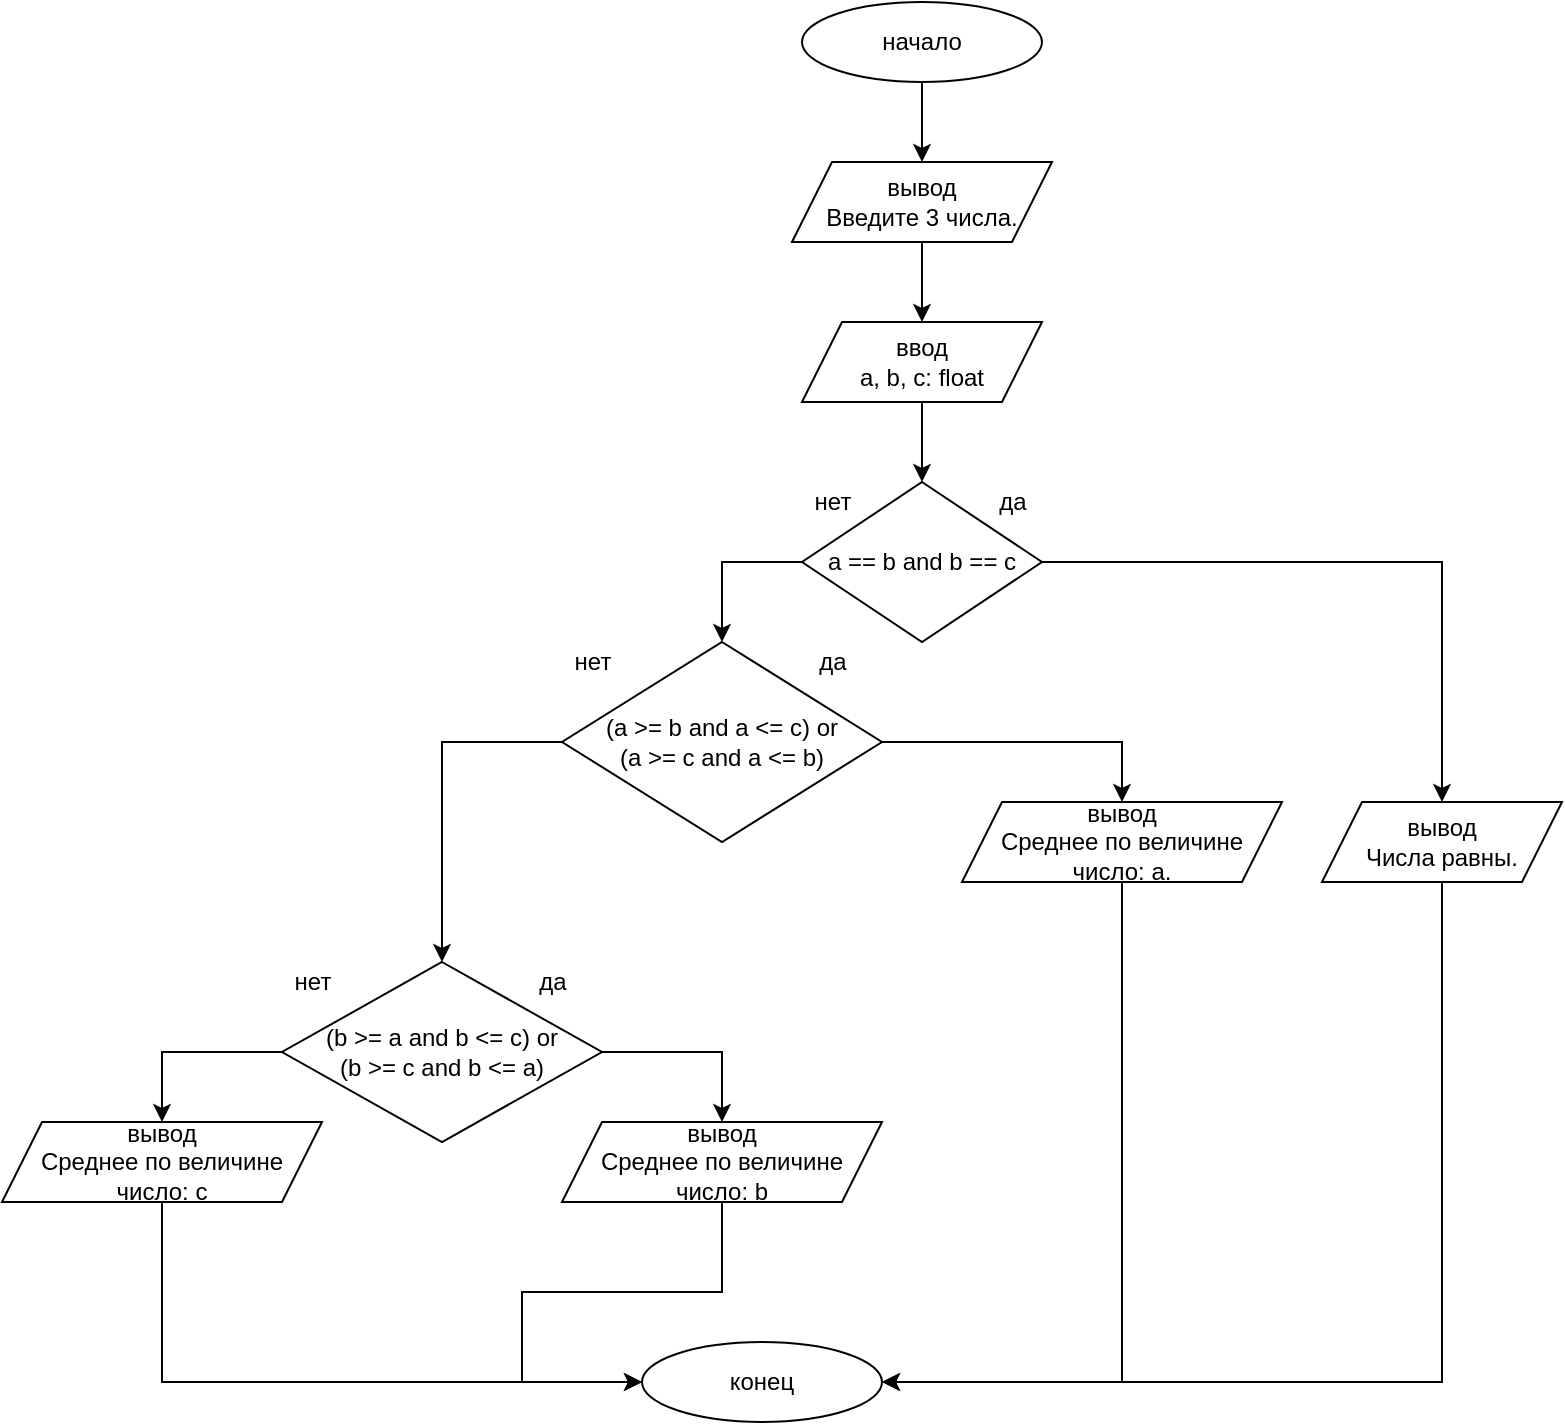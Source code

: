 <mxfile version="14.6.13" type="device"><diagram id="TQZ70hEVzVHneNP7cGWg" name="Страница 1"><mxGraphModel dx="1008" dy="482" grid="1" gridSize="10" guides="1" tooltips="1" connect="1" arrows="1" fold="1" page="1" pageScale="1" pageWidth="827" pageHeight="1169" math="0" shadow="0"><root><mxCell id="0"/><mxCell id="1" parent="0"/><mxCell id="UMUBkdUbkiA0xgp3YvNG-4" style="edgeStyle=orthogonalEdgeStyle;rounded=0;orthogonalLoop=1;jettySize=auto;html=1;exitX=0.5;exitY=1;exitDx=0;exitDy=0;" parent="1" source="UMUBkdUbkiA0xgp3YvNG-1" target="UMUBkdUbkiA0xgp3YvNG-2" edge="1"><mxGeometry relative="1" as="geometry"/></mxCell><mxCell id="UMUBkdUbkiA0xgp3YvNG-1" value="начало" style="ellipse;whiteSpace=wrap;html=1;" parent="1" vertex="1"><mxGeometry x="440" y="40" width="120" height="40" as="geometry"/></mxCell><mxCell id="UMUBkdUbkiA0xgp3YvNG-5" style="edgeStyle=orthogonalEdgeStyle;rounded=0;orthogonalLoop=1;jettySize=auto;html=1;exitX=0.5;exitY=1;exitDx=0;exitDy=0;" parent="1" source="UMUBkdUbkiA0xgp3YvNG-2" target="UMUBkdUbkiA0xgp3YvNG-3" edge="1"><mxGeometry relative="1" as="geometry"/></mxCell><mxCell id="UMUBkdUbkiA0xgp3YvNG-2" value="вывод&lt;br&gt;Введите 3 числа." style="shape=parallelogram;perimeter=parallelogramPerimeter;whiteSpace=wrap;html=1;fixedSize=1;" parent="1" vertex="1"><mxGeometry x="435" y="120" width="130" height="40" as="geometry"/></mxCell><mxCell id="UMUBkdUbkiA0xgp3YvNG-36" style="edgeStyle=orthogonalEdgeStyle;rounded=0;orthogonalLoop=1;jettySize=auto;html=1;exitX=0.5;exitY=1;exitDx=0;exitDy=0;" parent="1" source="UMUBkdUbkiA0xgp3YvNG-3" target="UMUBkdUbkiA0xgp3YvNG-11" edge="1"><mxGeometry relative="1" as="geometry"/></mxCell><mxCell id="UMUBkdUbkiA0xgp3YvNG-3" value="ввод&lt;br&gt;a, b, c: float" style="shape=parallelogram;perimeter=parallelogramPerimeter;whiteSpace=wrap;html=1;fixedSize=1;" parent="1" vertex="1"><mxGeometry x="440" y="200" width="120" height="40" as="geometry"/></mxCell><mxCell id="UMUBkdUbkiA0xgp3YvNG-6" value="" style="group" parent="1" vertex="1" connectable="0"><mxGeometry x="320" y="360" width="160" height="120" as="geometry"/></mxCell><mxCell id="UMUBkdUbkiA0xgp3YvNG-7" value="(a &amp;gt;= b and a &amp;lt;= c) or&lt;br&gt;(a &amp;gt;= c and a &amp;lt;= b)" style="rhombus;whiteSpace=wrap;html=1;" parent="UMUBkdUbkiA0xgp3YvNG-6" vertex="1"><mxGeometry width="160" height="100" as="geometry"/></mxCell><mxCell id="UMUBkdUbkiA0xgp3YvNG-8" value="да" style="text;html=1;align=center;verticalAlign=middle;resizable=0;points=[];autosize=1;strokeColor=none;" parent="UMUBkdUbkiA0xgp3YvNG-6" vertex="1"><mxGeometry x="120" width="30" height="20" as="geometry"/></mxCell><mxCell id="UMUBkdUbkiA0xgp3YvNG-9" value="нет" style="text;html=1;align=center;verticalAlign=middle;resizable=0;points=[];autosize=1;strokeColor=none;" parent="UMUBkdUbkiA0xgp3YvNG-6" vertex="1"><mxGeometry width="30" height="20" as="geometry"/></mxCell><mxCell id="UMUBkdUbkiA0xgp3YvNG-10" value="" style="group" parent="1" vertex="1" connectable="0"><mxGeometry x="440" y="280" width="120" height="80" as="geometry"/></mxCell><mxCell id="UMUBkdUbkiA0xgp3YvNG-11" value="a == b and b == c" style="rhombus;whiteSpace=wrap;html=1;" parent="UMUBkdUbkiA0xgp3YvNG-10" vertex="1"><mxGeometry width="120" height="80" as="geometry"/></mxCell><mxCell id="UMUBkdUbkiA0xgp3YvNG-12" value="да" style="text;html=1;align=center;verticalAlign=middle;resizable=0;points=[];autosize=1;strokeColor=none;" parent="UMUBkdUbkiA0xgp3YvNG-10" vertex="1"><mxGeometry x="90" width="30" height="20" as="geometry"/></mxCell><mxCell id="UMUBkdUbkiA0xgp3YvNG-13" value="нет" style="text;html=1;align=center;verticalAlign=middle;resizable=0;points=[];autosize=1;strokeColor=none;" parent="UMUBkdUbkiA0xgp3YvNG-10" vertex="1"><mxGeometry width="30" height="20" as="geometry"/></mxCell><mxCell id="F8sAmD4DswPSMpwb5rZV-4" style="edgeStyle=orthogonalEdgeStyle;rounded=0;orthogonalLoop=1;jettySize=auto;html=1;exitX=0.5;exitY=1;exitDx=0;exitDy=0;entryX=1;entryY=0.5;entryDx=0;entryDy=0;" edge="1" parent="1" source="UMUBkdUbkiA0xgp3YvNG-15" target="UMUBkdUbkiA0xgp3YvNG-38"><mxGeometry relative="1" as="geometry"><mxPoint x="760" y="690" as="targetPoint"/></mxGeometry></mxCell><mxCell id="UMUBkdUbkiA0xgp3YvNG-15" value="вывод&lt;br&gt;Числа равны." style="shape=parallelogram;perimeter=parallelogramPerimeter;whiteSpace=wrap;html=1;fixedSize=1;" parent="1" vertex="1"><mxGeometry x="700" y="440" width="120" height="40" as="geometry"/></mxCell><mxCell id="UMUBkdUbkiA0xgp3YvNG-17" style="edgeStyle=orthogonalEdgeStyle;rounded=0;orthogonalLoop=1;jettySize=auto;html=1;exitX=0;exitY=0.5;exitDx=0;exitDy=0;" parent="1" source="UMUBkdUbkiA0xgp3YvNG-11" target="UMUBkdUbkiA0xgp3YvNG-7" edge="1"><mxGeometry relative="1" as="geometry"><mxPoint x="370" y="320" as="targetPoint"/><Array as="points"/></mxGeometry></mxCell><mxCell id="UMUBkdUbkiA0xgp3YvNG-18" style="edgeStyle=orthogonalEdgeStyle;rounded=0;orthogonalLoop=1;jettySize=auto;html=1;exitX=1;exitY=0.5;exitDx=0;exitDy=0;" parent="1" source="UMUBkdUbkiA0xgp3YvNG-11" target="UMUBkdUbkiA0xgp3YvNG-15" edge="1"><mxGeometry relative="1" as="geometry"/></mxCell><mxCell id="UMUBkdUbkiA0xgp3YvNG-20" value="" style="group" parent="1" vertex="1" connectable="0"><mxGeometry x="180" y="520" width="160" height="90" as="geometry"/></mxCell><mxCell id="UMUBkdUbkiA0xgp3YvNG-21" value="(b &amp;gt;= a and b &amp;lt;= c) or&lt;br&gt;(b &amp;gt;= c and b &amp;lt;= a)" style="rhombus;whiteSpace=wrap;html=1;" parent="UMUBkdUbkiA0xgp3YvNG-20" vertex="1"><mxGeometry width="160" height="90" as="geometry"/></mxCell><mxCell id="UMUBkdUbkiA0xgp3YvNG-22" value="да" style="text;html=1;align=center;verticalAlign=middle;resizable=0;points=[];autosize=1;strokeColor=none;" parent="UMUBkdUbkiA0xgp3YvNG-20" vertex="1"><mxGeometry x="120" width="30" height="20" as="geometry"/></mxCell><mxCell id="UMUBkdUbkiA0xgp3YvNG-23" value="нет" style="text;html=1;align=center;verticalAlign=middle;resizable=0;points=[];autosize=1;strokeColor=none;" parent="UMUBkdUbkiA0xgp3YvNG-20" vertex="1"><mxGeometry width="30" height="20" as="geometry"/></mxCell><mxCell id="UMUBkdUbkiA0xgp3YvNG-24" style="edgeStyle=orthogonalEdgeStyle;rounded=0;orthogonalLoop=1;jettySize=auto;html=1;exitX=0;exitY=0.5;exitDx=0;exitDy=0;" parent="1" source="UMUBkdUbkiA0xgp3YvNG-7" target="UMUBkdUbkiA0xgp3YvNG-21" edge="1"><mxGeometry relative="1" as="geometry"/></mxCell><mxCell id="UMUBkdUbkiA0xgp3YvNG-38" value="конец" style="ellipse;whiteSpace=wrap;html=1;" parent="1" vertex="1"><mxGeometry x="360" y="710" width="120" height="40" as="geometry"/></mxCell><mxCell id="F8sAmD4DswPSMpwb5rZV-5" style="edgeStyle=orthogonalEdgeStyle;rounded=0;orthogonalLoop=1;jettySize=auto;html=1;exitX=0.5;exitY=1;exitDx=0;exitDy=0;" edge="1" parent="1" source="hcBJpXuzZPMnHNfQets1-1"><mxGeometry relative="1" as="geometry"><mxPoint x="480" y="730" as="targetPoint"/><Array as="points"><mxPoint x="600" y="730"/></Array></mxGeometry></mxCell><mxCell id="hcBJpXuzZPMnHNfQets1-1" value="вывод&lt;br&gt;Среднее по величине число: a." style="shape=parallelogram;perimeter=parallelogramPerimeter;whiteSpace=wrap;html=1;fixedSize=1;" parent="1" vertex="1"><mxGeometry x="520" y="440" width="160" height="40" as="geometry"/></mxCell><mxCell id="hcBJpXuzZPMnHNfQets1-2" style="edgeStyle=orthogonalEdgeStyle;rounded=0;orthogonalLoop=1;jettySize=auto;html=1;exitX=1;exitY=0.5;exitDx=0;exitDy=0;entryX=0.5;entryY=0;entryDx=0;entryDy=0;" parent="1" source="UMUBkdUbkiA0xgp3YvNG-7" target="hcBJpXuzZPMnHNfQets1-1" edge="1"><mxGeometry relative="1" as="geometry"><mxPoint x="600" y="400" as="targetPoint"/></mxGeometry></mxCell><mxCell id="F8sAmD4DswPSMpwb5rZV-7" style="edgeStyle=orthogonalEdgeStyle;rounded=0;orthogonalLoop=1;jettySize=auto;html=1;exitX=0.5;exitY=1;exitDx=0;exitDy=0;" edge="1" parent="1" source="hcBJpXuzZPMnHNfQets1-4"><mxGeometry relative="1" as="geometry"><mxPoint x="360" y="730" as="targetPoint"/><Array as="points"><mxPoint x="400" y="685"/><mxPoint x="300" y="685"/><mxPoint x="300" y="730"/></Array></mxGeometry></mxCell><mxCell id="hcBJpXuzZPMnHNfQets1-4" value="вывод&lt;br&gt;Среднее по величине число: b" style="shape=parallelogram;perimeter=parallelogramPerimeter;whiteSpace=wrap;html=1;fixedSize=1;" parent="1" vertex="1"><mxGeometry x="320" y="600" width="160" height="40" as="geometry"/></mxCell><mxCell id="F8sAmD4DswPSMpwb5rZV-6" style="edgeStyle=orthogonalEdgeStyle;rounded=0;orthogonalLoop=1;jettySize=auto;html=1;exitX=0.5;exitY=1;exitDx=0;exitDy=0;entryX=0;entryY=0.5;entryDx=0;entryDy=0;" edge="1" parent="1" source="hcBJpXuzZPMnHNfQets1-5" target="UMUBkdUbkiA0xgp3YvNG-38"><mxGeometry relative="1" as="geometry"/></mxCell><mxCell id="hcBJpXuzZPMnHNfQets1-5" value="вывод&lt;br&gt;Среднее по величине число: c" style="shape=parallelogram;perimeter=parallelogramPerimeter;whiteSpace=wrap;html=1;fixedSize=1;" parent="1" vertex="1"><mxGeometry x="40" y="600" width="160" height="40" as="geometry"/></mxCell><mxCell id="F8sAmD4DswPSMpwb5rZV-1" style="edgeStyle=orthogonalEdgeStyle;rounded=0;orthogonalLoop=1;jettySize=auto;html=1;exitX=0;exitY=0.5;exitDx=0;exitDy=0;entryX=0.5;entryY=0;entryDx=0;entryDy=0;" edge="1" parent="1" source="UMUBkdUbkiA0xgp3YvNG-21" target="hcBJpXuzZPMnHNfQets1-5"><mxGeometry relative="1" as="geometry"/></mxCell><mxCell id="F8sAmD4DswPSMpwb5rZV-3" style="edgeStyle=orthogonalEdgeStyle;rounded=0;orthogonalLoop=1;jettySize=auto;html=1;exitX=1;exitY=0.5;exitDx=0;exitDy=0;entryX=0.5;entryY=0;entryDx=0;entryDy=0;" edge="1" parent="1" source="UMUBkdUbkiA0xgp3YvNG-21" target="hcBJpXuzZPMnHNfQets1-4"><mxGeometry relative="1" as="geometry"/></mxCell></root></mxGraphModel></diagram></mxfile>